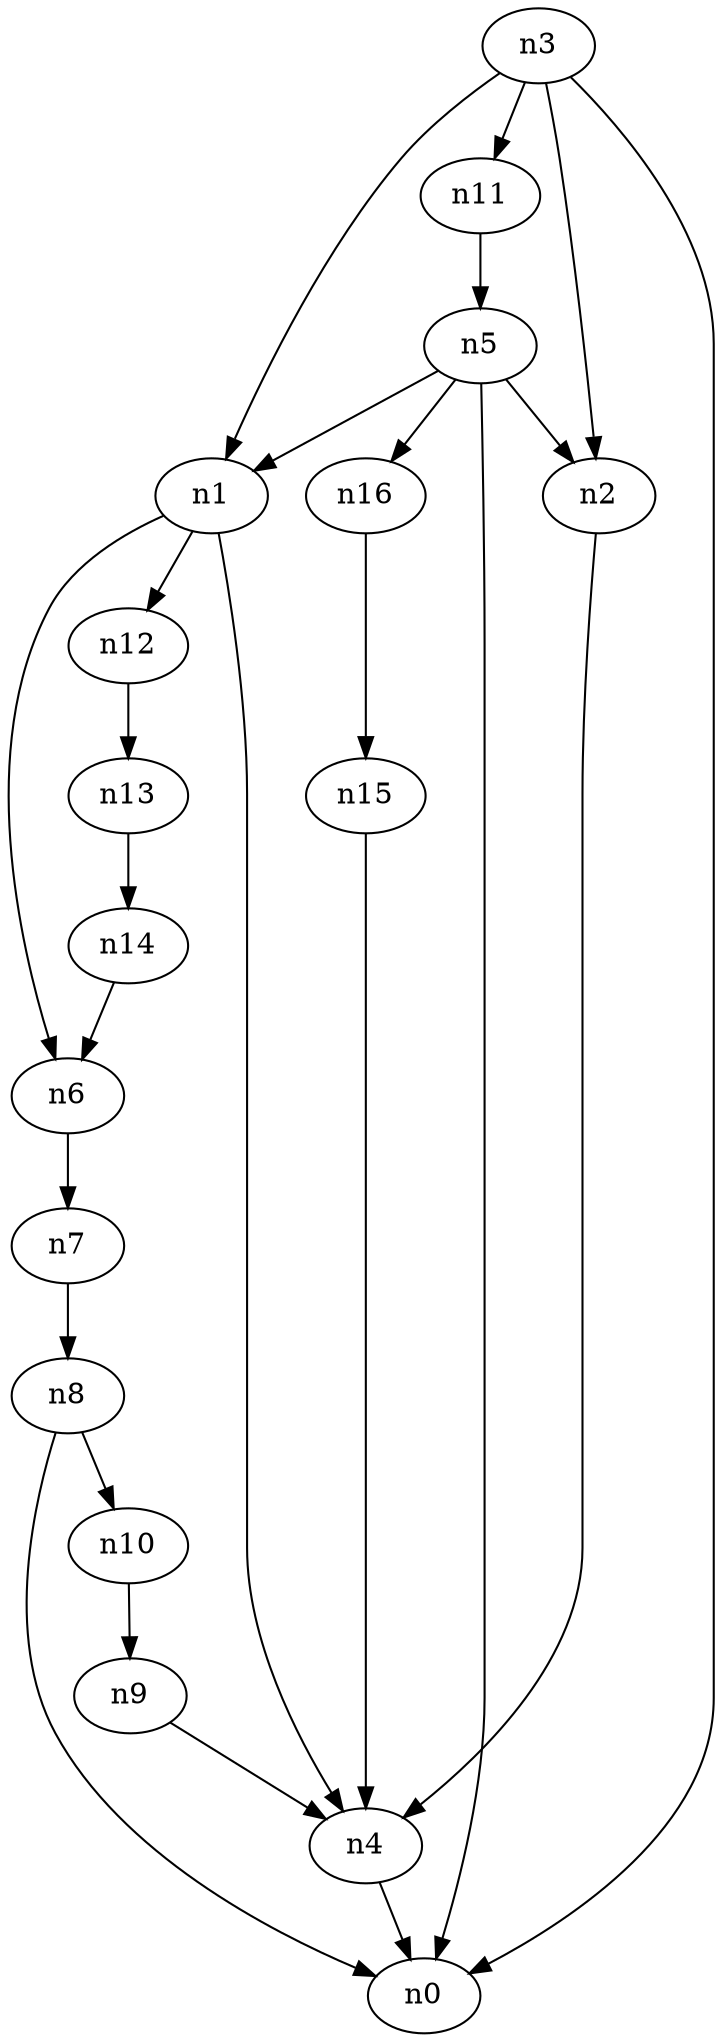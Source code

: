 digraph G {
	n1 -> n4	 [_graphml_id=e4];
	n1 -> n6	 [_graphml_id=e9];
	n1 -> n12	 [_graphml_id=e18];
	n2 -> n4	 [_graphml_id=e7];
	n3 -> n0	 [_graphml_id=e0];
	n3 -> n1	 [_graphml_id=e3];
	n3 -> n2	 [_graphml_id=e6];
	n3 -> n11	 [_graphml_id=e16];
	n4 -> n0	 [_graphml_id=e1];
	n5 -> n0	 [_graphml_id=e2];
	n5 -> n1	 [_graphml_id=e5];
	n5 -> n2	 [_graphml_id=e8];
	n5 -> n16	 [_graphml_id=e24];
	n6 -> n7	 [_graphml_id=e10];
	n7 -> n8	 [_graphml_id=e11];
	n8 -> n0	 [_graphml_id=e12];
	n8 -> n10	 [_graphml_id=e15];
	n9 -> n4	 [_graphml_id=e13];
	n10 -> n9	 [_graphml_id=e14];
	n11 -> n5	 [_graphml_id=e17];
	n12 -> n13	 [_graphml_id=e19];
	n13 -> n14	 [_graphml_id=e20];
	n14 -> n6	 [_graphml_id=e21];
	n15 -> n4	 [_graphml_id=e22];
	n16 -> n15	 [_graphml_id=e23];
}
